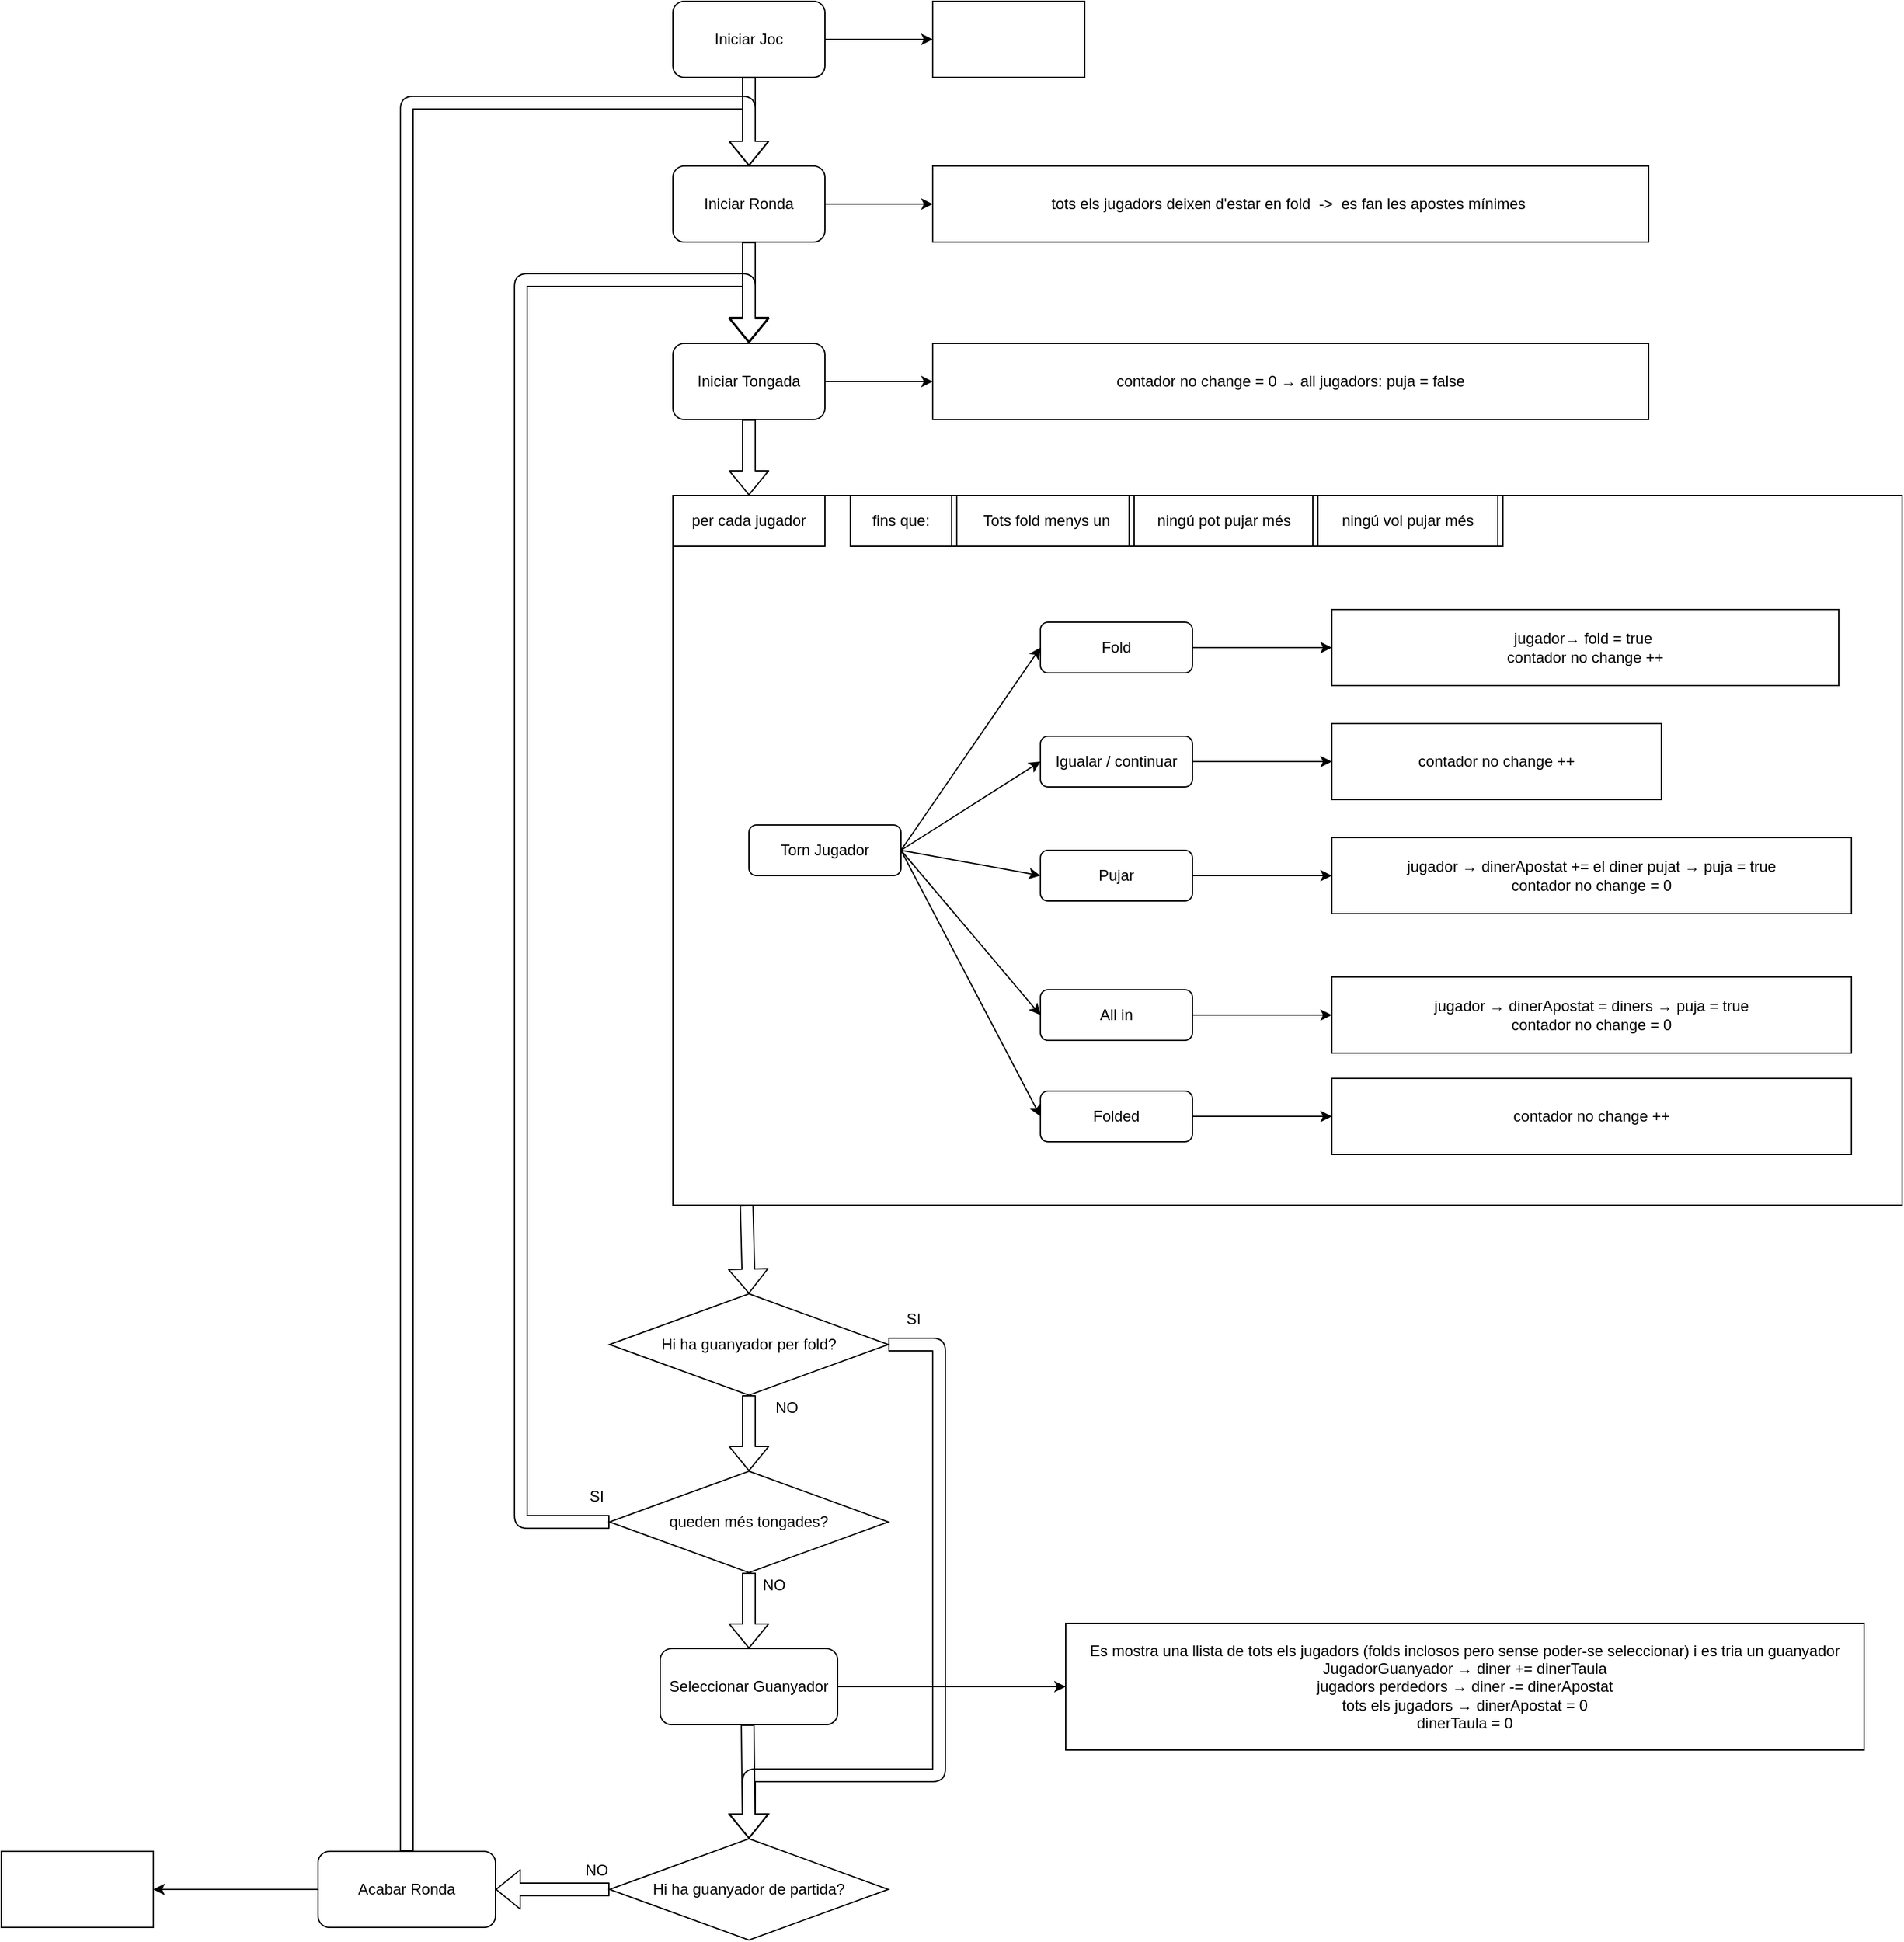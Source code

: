 <mxfile version="12.2.4" pages="1"><diagram id="zu95sPRD1s_I2Sxt3wjf" name="Page-1"><mxGraphModel dx="2040" dy="741" grid="1" gridSize="10" guides="1" tooltips="1" connect="1" arrows="1" fold="1" page="1" pageScale="1" pageWidth="850" pageHeight="1100" math="0" shadow="0"><root><mxCell id="0"/><mxCell id="1" parent="0"/><mxCell id="36" value="" style="group" parent="1" vertex="1" connectable="0"><mxGeometry x="160" y="460" width="970" height="560" as="geometry"/></mxCell><mxCell id="11" value="" style="rounded=0;whiteSpace=wrap;html=1;" parent="36" vertex="1"><mxGeometry width="970" height="560" as="geometry"/></mxCell><mxCell id="12" value="per cada jugador" style="rounded=0;whiteSpace=wrap;html=1;" parent="36" vertex="1"><mxGeometry width="120" height="40" as="geometry"/></mxCell><mxCell id="37" value="jugador→ fold = true&amp;nbsp;&lt;br&gt;contador no change ++" style="rounded=0;whiteSpace=wrap;html=1;" parent="36" vertex="1"><mxGeometry x="520" y="90" width="400" height="60" as="geometry"/></mxCell><mxCell id="50" value="contador no change ++" style="rounded=0;whiteSpace=wrap;html=1;" parent="36" vertex="1"><mxGeometry x="520" y="180" width="260" height="60" as="geometry"/></mxCell><mxCell id="51" value="jugador → dinerApostat += el diner pujat → puja = true&lt;br&gt;contador no change = 0" style="rounded=0;whiteSpace=wrap;html=1;" parent="36" vertex="1"><mxGeometry x="520" y="270" width="410" height="60" as="geometry"/></mxCell><mxCell id="52" value="jugador → dinerApostat = diners → puja = true&lt;br&gt;contador no change = 0" style="rounded=0;whiteSpace=wrap;html=1;" parent="36" vertex="1"><mxGeometry x="520" y="380" width="410" height="60" as="geometry"/></mxCell><mxCell id="54" style="edgeStyle=orthogonalEdgeStyle;rounded=0;orthogonalLoop=1;jettySize=auto;html=1;entryX=0;entryY=0.5;entryDx=0;entryDy=0;" parent="36" source="19" target="52" edge="1"><mxGeometry relative="1" as="geometry"/></mxCell><mxCell id="19" value="All in" style="rounded=1;whiteSpace=wrap;html=1;" parent="36" vertex="1"><mxGeometry x="290" y="390" width="120" height="40" as="geometry"/></mxCell><mxCell id="3" value="Torn Jugador" style="rounded=1;whiteSpace=wrap;html=1;" parent="36" vertex="1"><mxGeometry x="60" y="260" width="120" height="40" as="geometry"/></mxCell><mxCell id="25" value="" style="endArrow=classic;html=1;exitX=1;exitY=0.5;exitDx=0;exitDy=0;entryX=0;entryY=0.5;entryDx=0;entryDy=0;" parent="36" source="3" target="19" edge="1"><mxGeometry width="50" height="50" relative="1" as="geometry"><mxPoint x="220" y="190" as="sourcePoint"/><mxPoint x="330" y="100" as="targetPoint"/></mxGeometry></mxCell><mxCell id="53" style="edgeStyle=orthogonalEdgeStyle;rounded=0;orthogonalLoop=1;jettySize=auto;html=1;entryX=0;entryY=0.5;entryDx=0;entryDy=0;" parent="36" source="18" target="51" edge="1"><mxGeometry relative="1" as="geometry"/></mxCell><mxCell id="18" value="Pujar" style="rounded=1;whiteSpace=wrap;html=1;" parent="36" vertex="1"><mxGeometry x="290" y="280" width="120" height="40" as="geometry"/></mxCell><mxCell id="24" value="" style="endArrow=classic;html=1;exitX=1;exitY=0.5;exitDx=0;exitDy=0;entryX=0;entryY=0.5;entryDx=0;entryDy=0;" parent="36" source="3" target="18" edge="1"><mxGeometry width="50" height="50" relative="1" as="geometry"><mxPoint x="210" y="180" as="sourcePoint"/><mxPoint x="320" y="90" as="targetPoint"/></mxGeometry></mxCell><mxCell id="55" style="edgeStyle=orthogonalEdgeStyle;rounded=0;orthogonalLoop=1;jettySize=auto;html=1;entryX=0;entryY=0.5;entryDx=0;entryDy=0;" parent="36" source="17" target="50" edge="1"><mxGeometry relative="1" as="geometry"/></mxCell><mxCell id="17" value="Igualar / continuar" style="rounded=1;whiteSpace=wrap;html=1;" parent="36" vertex="1"><mxGeometry x="290" y="190" width="120" height="40" as="geometry"/></mxCell><mxCell id="23" value="" style="endArrow=classic;html=1;exitX=1;exitY=0.5;exitDx=0;exitDy=0;entryX=0;entryY=0.5;entryDx=0;entryDy=0;" parent="36" source="3" target="17" edge="1"><mxGeometry width="50" height="50" relative="1" as="geometry"><mxPoint x="220" y="200" as="sourcePoint"/><mxPoint x="330" y="110" as="targetPoint"/></mxGeometry></mxCell><mxCell id="57" value="" style="edgeStyle=orthogonalEdgeStyle;rounded=0;orthogonalLoop=1;jettySize=auto;html=1;entryX=0;entryY=0.5;entryDx=0;entryDy=0;" parent="36" source="13" target="37" edge="1"><mxGeometry relative="1" as="geometry"><mxPoint x="500" y="70" as="targetPoint"/></mxGeometry></mxCell><mxCell id="13" value="Fold" style="rounded=1;whiteSpace=wrap;html=1;" parent="36" vertex="1"><mxGeometry x="290" y="100" width="120" height="40" as="geometry"/></mxCell><mxCell id="22" value="" style="endArrow=classic;html=1;exitX=1;exitY=0.5;exitDx=0;exitDy=0;entryX=0;entryY=0.5;entryDx=0;entryDy=0;" parent="36" source="3" target="13" edge="1"><mxGeometry width="50" height="50" relative="1" as="geometry"><mxPoint x="-70" y="270" as="sourcePoint"/><mxPoint x="-20" y="220" as="targetPoint"/></mxGeometry></mxCell><mxCell id="60" value="fins que:" style="rounded=0;whiteSpace=wrap;html=1;" parent="36" vertex="1"><mxGeometry x="140" width="80" height="40" as="geometry"/></mxCell><mxCell id="61" value="Tots fold menys un" style="shape=process;whiteSpace=wrap;html=1;backgroundOutline=1;size=0.027;" parent="36" vertex="1"><mxGeometry x="220" width="150" height="40" as="geometry"/></mxCell><mxCell id="85" value="ningú pot pujar més" style="shape=process;whiteSpace=wrap;html=1;backgroundOutline=1;size=0.027;" parent="36" vertex="1"><mxGeometry x="360" width="150" height="40" as="geometry"/></mxCell><mxCell id="110" value="ningú vol pujar més" style="shape=process;whiteSpace=wrap;html=1;backgroundOutline=1;size=0.027;" parent="36" vertex="1"><mxGeometry x="505" width="150" height="40" as="geometry"/></mxCell><mxCell id="140" value="Folded" style="rounded=1;whiteSpace=wrap;html=1;" parent="36" vertex="1"><mxGeometry x="290" y="470" width="120" height="40" as="geometry"/></mxCell><mxCell id="141" style="edgeStyle=orthogonalEdgeStyle;rounded=0;orthogonalLoop=1;jettySize=auto;html=1;entryX=0;entryY=0.5;entryDx=0;entryDy=0;" parent="36" source="140" target="142" edge="1"><mxGeometry relative="1" as="geometry"/></mxCell><mxCell id="142" value="contador no change ++" style="rounded=0;whiteSpace=wrap;html=1;" parent="36" vertex="1"><mxGeometry x="520" y="460" width="410" height="60" as="geometry"/></mxCell><mxCell id="146" value="" style="endArrow=classic;html=1;exitX=1;exitY=0.5;exitDx=0;exitDy=0;entryX=0;entryY=0.5;entryDx=0;entryDy=0;" parent="36" source="3" target="140" edge="1"><mxGeometry width="50" height="50" relative="1" as="geometry"><mxPoint x="180" y="360" as="sourcePoint"/><mxPoint x="290" y="490" as="targetPoint"/></mxGeometry></mxCell><mxCell id="27" value="" style="edgeStyle=orthogonalEdgeStyle;rounded=0;orthogonalLoop=1;jettySize=auto;html=1;entryX=0;entryY=0.5;entryDx=0;entryDy=0;" parent="1" source="2" target="28" edge="1"><mxGeometry relative="1" as="geometry"><mxPoint x="360" y="100" as="targetPoint"/></mxGeometry></mxCell><mxCell id="2" value="Iniciar Joc" style="rounded=1;whiteSpace=wrap;html=1;" parent="1" vertex="1"><mxGeometry x="160" y="70" width="120" height="60" as="geometry"/></mxCell><mxCell id="35" value="" style="edgeStyle=orthogonalEdgeStyle;rounded=0;orthogonalLoop=1;jettySize=auto;html=1;entryX=0;entryY=0.5;entryDx=0;entryDy=0;" parent="1" source="4" target="33" edge="1"><mxGeometry relative="1" as="geometry"><mxPoint x="360" y="230" as="targetPoint"/></mxGeometry></mxCell><mxCell id="4" value="Iniciar Ronda" style="rounded=1;whiteSpace=wrap;html=1;" parent="1" vertex="1"><mxGeometry x="160" y="200" width="120" height="60" as="geometry"/></mxCell><mxCell id="28" value="" style="rounded=0;whiteSpace=wrap;html=1;" parent="1" vertex="1"><mxGeometry x="365" y="70" width="120" height="60" as="geometry"/></mxCell><mxCell id="33" value="tots els jugadors deixen d'estar en fold&amp;nbsp; -&amp;gt;&amp;nbsp; es fan les apostes mínimes&amp;nbsp;" style="rounded=0;whiteSpace=wrap;html=1;" parent="1" vertex="1"><mxGeometry x="365" y="200" width="565" height="60" as="geometry"/></mxCell><mxCell id="58" value="" style="shape=flexArrow;endArrow=classic;html=1;exitX=0.5;exitY=1;exitDx=0;exitDy=0;entryX=0.5;entryY=0;entryDx=0;entryDy=0;" parent="1" source="2" target="4" edge="1"><mxGeometry width="50" height="50" relative="1" as="geometry"><mxPoint x="40" y="240" as="sourcePoint"/><mxPoint x="90" y="190" as="targetPoint"/></mxGeometry></mxCell><mxCell id="59" value="" style="shape=flexArrow;endArrow=classic;html=1;exitX=0.5;exitY=1;exitDx=0;exitDy=0;" parent="1" source="4" edge="1"><mxGeometry width="50" height="50" relative="1" as="geometry"><mxPoint x="220" y="280" as="sourcePoint"/><mxPoint x="220" y="339" as="targetPoint"/></mxGeometry></mxCell><mxCell id="111" value="Hi ha guanyador per fold?" style="rhombus;whiteSpace=wrap;html=1;" parent="1" vertex="1"><mxGeometry x="110" y="1090" width="220" height="80" as="geometry"/></mxCell><mxCell id="112" value="queden més tongades?" style="rhombus;whiteSpace=wrap;html=1;" parent="1" vertex="1"><mxGeometry x="110" y="1230" width="220" height="80" as="geometry"/></mxCell><mxCell id="113" value="" style="shape=flexArrow;endArrow=classic;html=1;exitX=0;exitY=0.5;exitDx=0;exitDy=0;" parent="1" source="112" edge="1"><mxGeometry width="50" height="50" relative="1" as="geometry"><mxPoint x="20" y="640" as="sourcePoint"/><mxPoint x="220" y="340" as="targetPoint"/><Array as="points"><mxPoint x="40" y="1270"/><mxPoint x="40" y="290"/><mxPoint x="220" y="290"/></Array></mxGeometry></mxCell><mxCell id="123" style="edgeStyle=orthogonalEdgeStyle;rounded=0;orthogonalLoop=1;jettySize=auto;html=1;entryX=0;entryY=0.5;entryDx=0;entryDy=0;" parent="1" source="114" target="115" edge="1"><mxGeometry relative="1" as="geometry"/></mxCell><mxCell id="114" value="Iniciar Tongada" style="rounded=1;whiteSpace=wrap;html=1;" parent="1" vertex="1"><mxGeometry x="160" y="340" width="120" height="60" as="geometry"/></mxCell><mxCell id="115" value="contador no change = 0 → all jugadors: puja = false" style="rounded=0;whiteSpace=wrap;html=1;" parent="1" vertex="1"><mxGeometry x="365" y="340" width="565" height="60" as="geometry"/></mxCell><mxCell id="116" value="" style="shape=flexArrow;endArrow=classic;html=1;exitX=0.5;exitY=1;exitDx=0;exitDy=0;entryX=0.5;entryY=0;entryDx=0;entryDy=0;" parent="1" source="114" target="12" edge="1"><mxGeometry width="50" height="50" relative="1" as="geometry"><mxPoint x="230" y="270" as="sourcePoint"/><mxPoint x="230" y="349" as="targetPoint"/></mxGeometry></mxCell><mxCell id="117" value="" style="shape=flexArrow;endArrow=classic;html=1;entryX=0.5;entryY=0;entryDx=0;entryDy=0;exitX=0.06;exitY=1;exitDx=0;exitDy=0;exitPerimeter=0;" parent="1" source="11" target="111" edge="1"><mxGeometry width="50" height="50" relative="1" as="geometry"><mxPoint x="220" y="1030" as="sourcePoint"/><mxPoint x="219" y="970" as="targetPoint"/></mxGeometry></mxCell><mxCell id="119" value="" style="shape=flexArrow;endArrow=classic;html=1;exitX=0.5;exitY=1;exitDx=0;exitDy=0;entryX=0.5;entryY=0;entryDx=0;entryDy=0;" parent="1" source="111" target="112" edge="1"><mxGeometry width="50" height="50" relative="1" as="geometry"><mxPoint x="229" y="1040" as="sourcePoint"/><mxPoint x="230" y="1100" as="targetPoint"/></mxGeometry></mxCell><mxCell id="120" value="NO" style="text;html=1;strokeColor=none;fillColor=none;align=center;verticalAlign=middle;whiteSpace=wrap;rounded=0;" parent="1" vertex="1"><mxGeometry x="230" y="1170" width="40" height="20" as="geometry"/></mxCell><mxCell id="124" value="" style="shape=flexArrow;endArrow=classic;html=1;exitX=0.5;exitY=1;exitDx=0;exitDy=0;entryX=0.5;entryY=0;entryDx=0;entryDy=0;" parent="1" source="112" target="125" edge="1"><mxGeometry width="50" height="50" relative="1" as="geometry"><mxPoint x="220" y="1320" as="sourcePoint"/><mxPoint x="220" y="1370" as="targetPoint"/></mxGeometry></mxCell><mxCell id="127" value="" style="edgeStyle=orthogonalEdgeStyle;rounded=0;orthogonalLoop=1;jettySize=auto;html=1;" parent="1" source="125" target="126" edge="1"><mxGeometry relative="1" as="geometry"/></mxCell><mxCell id="125" value="Seleccionar Guanyador" style="rounded=1;whiteSpace=wrap;html=1;" parent="1" vertex="1"><mxGeometry x="150" y="1370" width="140" height="60" as="geometry"/></mxCell><mxCell id="126" value="Es mostra una llista de tots els jugadors (folds inclosos pero sense poder-se seleccionar) i es tria un guanyador&lt;br&gt;JugadorGuanyador → diner += dinerTaula&lt;br&gt;jugadors perdedors → diner -= dinerApostat&lt;br&gt;tots els jugadors → dinerApostat = 0&lt;br&gt;dinerTaula = 0" style="rounded=0;whiteSpace=wrap;html=1;" parent="1" vertex="1"><mxGeometry x="470" y="1350" width="630" height="100" as="geometry"/></mxCell><mxCell id="128" value="" style="edgeStyle=orthogonalEdgeStyle;rounded=0;orthogonalLoop=1;jettySize=auto;html=1;" parent="1" source="129" target="130" edge="1"><mxGeometry relative="1" as="geometry"/></mxCell><mxCell id="129" value="Acabar Ronda" style="rounded=1;whiteSpace=wrap;html=1;" parent="1" vertex="1"><mxGeometry x="-120" y="1530" width="140" height="60" as="geometry"/></mxCell><mxCell id="130" value="" style="rounded=0;whiteSpace=wrap;html=1;" parent="1" vertex="1"><mxGeometry x="-370" y="1530" width="120" height="60" as="geometry"/></mxCell><mxCell id="131" value="Hi ha guanyador de partida?" style="rhombus;whiteSpace=wrap;html=1;" parent="1" vertex="1"><mxGeometry x="110" y="1520" width="220" height="80" as="geometry"/></mxCell><mxCell id="132" value="" style="shape=flexArrow;endArrow=classic;html=1;exitX=0;exitY=0.5;exitDx=0;exitDy=0;entryX=1;entryY=0.5;entryDx=0;entryDy=0;" parent="1" source="131" target="129" edge="1"><mxGeometry width="50" height="50" relative="1" as="geometry"><mxPoint x="260" y="1600" as="sourcePoint"/><mxPoint x="260" y="1660" as="targetPoint"/></mxGeometry></mxCell><mxCell id="133" value="" style="shape=flexArrow;endArrow=classic;html=1;exitX=0.5;exitY=1;exitDx=0;exitDy=0;entryX=0.5;entryY=0;entryDx=0;entryDy=0;" parent="1" target="131" edge="1"><mxGeometry width="50" height="50" relative="1" as="geometry"><mxPoint x="219" y="1430" as="sourcePoint"/><mxPoint x="219" y="1470" as="targetPoint"/></mxGeometry></mxCell><mxCell id="134" value="" style="shape=flexArrow;endArrow=classic;html=1;exitX=1;exitY=0.5;exitDx=0;exitDy=0;entryX=0.5;entryY=0;entryDx=0;entryDy=0;" parent="1" source="111" target="131" edge="1"><mxGeometry width="50" height="50" relative="1" as="geometry"><mxPoint x="229" y="1040" as="sourcePoint"/><mxPoint x="230" y="1100" as="targetPoint"/><Array as="points"><mxPoint x="370" y="1130"/><mxPoint x="370" y="1470"/><mxPoint x="220" y="1470"/></Array></mxGeometry></mxCell><mxCell id="135" value="SI" style="text;html=1;strokeColor=none;fillColor=none;align=center;verticalAlign=middle;whiteSpace=wrap;rounded=0;" parent="1" vertex="1"><mxGeometry x="330" y="1100" width="40" height="20" as="geometry"/></mxCell><mxCell id="136" value="SI" style="text;html=1;strokeColor=none;fillColor=none;align=center;verticalAlign=middle;whiteSpace=wrap;rounded=0;" parent="1" vertex="1"><mxGeometry x="80" y="1240" width="40" height="20" as="geometry"/></mxCell><mxCell id="137" value="NO" style="text;html=1;strokeColor=none;fillColor=none;align=center;verticalAlign=middle;whiteSpace=wrap;rounded=0;" parent="1" vertex="1"><mxGeometry x="80" y="1535" width="40" height="20" as="geometry"/></mxCell><mxCell id="139" value="NO" style="text;html=1;strokeColor=none;fillColor=none;align=center;verticalAlign=middle;whiteSpace=wrap;rounded=0;" parent="1" vertex="1"><mxGeometry x="220" y="1310" width="40" height="20" as="geometry"/></mxCell><mxCell id="149" value="" style="shape=flexArrow;endArrow=classic;html=1;exitX=0.5;exitY=0;exitDx=0;exitDy=0;entryX=0.5;entryY=0;entryDx=0;entryDy=0;" parent="1" source="129" target="4" edge="1"><mxGeometry width="50" height="50" relative="1" as="geometry"><mxPoint x="-50" y="1420" as="sourcePoint"/><mxPoint x="-30" y="640" as="targetPoint"/><Array as="points"><mxPoint x="-50" y="150"/><mxPoint x="220" y="150"/></Array></mxGeometry></mxCell></root></mxGraphModel></diagram></mxfile>